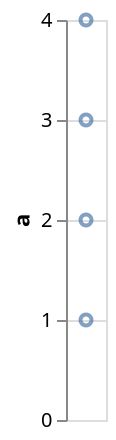{
  "$schema": "https://vega.github.io/schema/vega-lite/v4.json",
  "data": {"values": "a\n1\n2\n3\n4", "format": {"type": "csv"}},
  "mark": "point",
  "encoding": {"y": {"field": "a", "type": "quantitative"}},
  "autosize": {"type": "pad"}
}